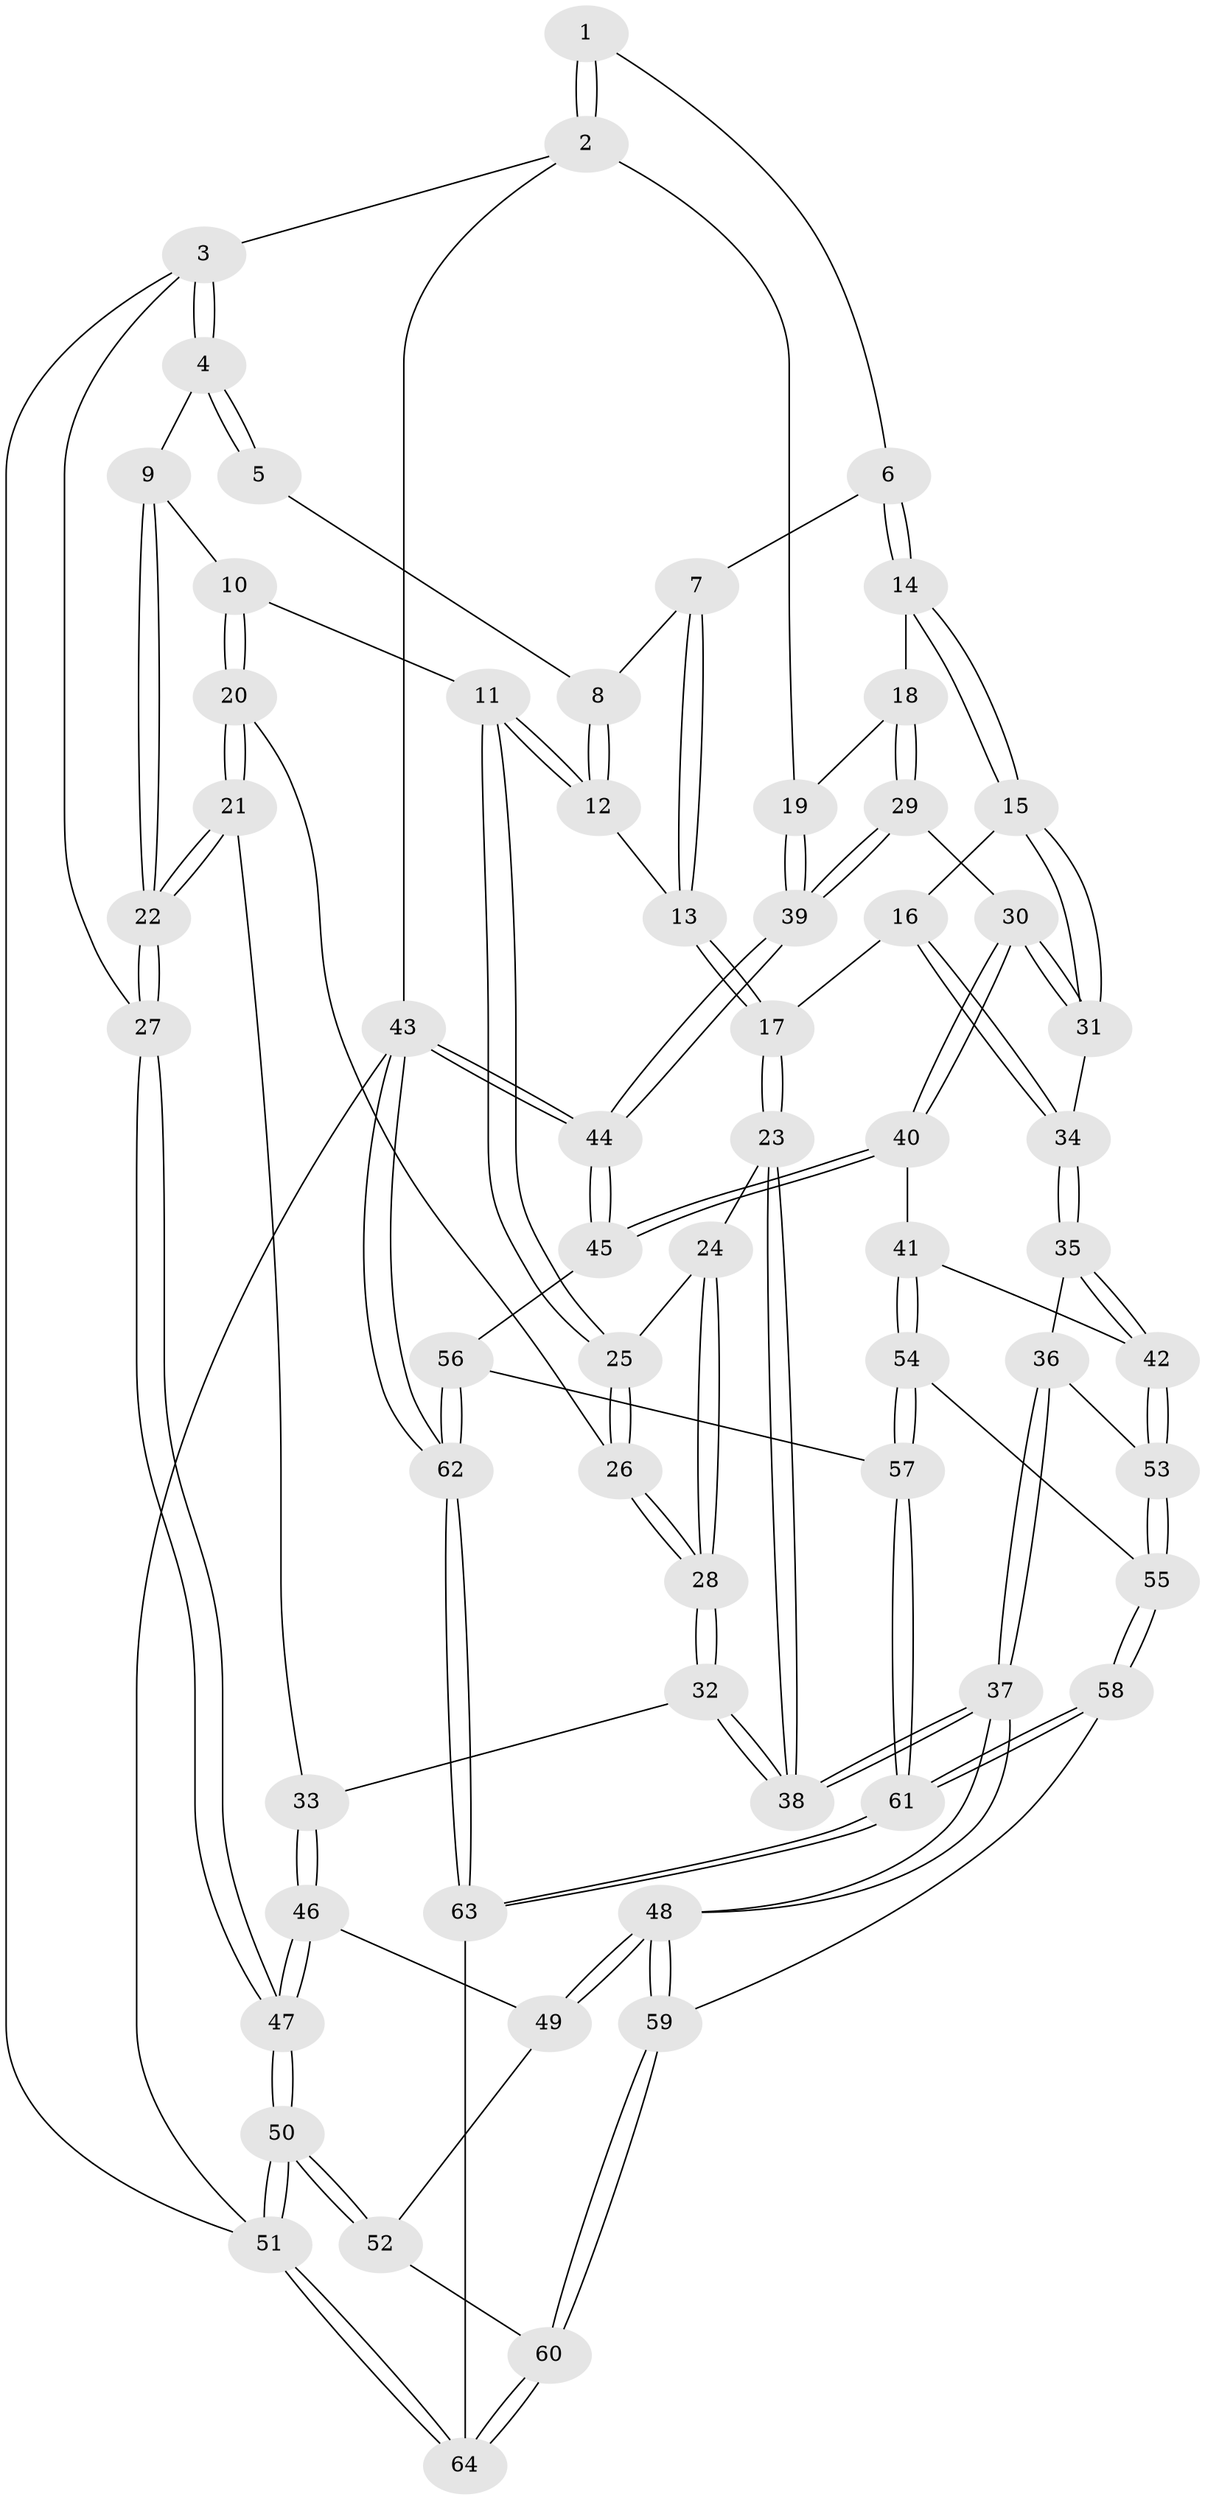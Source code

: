 // coarse degree distribution, {4: 0.5945945945945946, 5: 0.24324324324324326, 3: 0.08108108108108109, 6: 0.08108108108108109}
// Generated by graph-tools (version 1.1) at 2025/24/03/03/25 07:24:32]
// undirected, 64 vertices, 157 edges
graph export_dot {
graph [start="1"]
  node [color=gray90,style=filled];
  1 [pos="+0.5262631651555434+0"];
  2 [pos="+1+0"];
  3 [pos="+0+0"];
  4 [pos="+0+0"];
  5 [pos="+0.357153700970576+0"];
  6 [pos="+0.6268779337206215+0.1054822241511499"];
  7 [pos="+0.45185935975376984+0.16094347460089162"];
  8 [pos="+0.3442452421438178+0"];
  9 [pos="+0.13795530835111247+0.20339526495779714"];
  10 [pos="+0.17621409756177775+0.21966370766802495"];
  11 [pos="+0.2570946008347048+0.21886879915554572"];
  12 [pos="+0.2620278728377606+0.21360728844983684"];
  13 [pos="+0.4505468931145524+0.2373000604020322"];
  14 [pos="+0.69806030919097+0.21872944436716735"];
  15 [pos="+0.6537231763220682+0.259796832919014"];
  16 [pos="+0.5903969881594048+0.30249239515207854"];
  17 [pos="+0.5389104524911742+0.3204412143216913"];
  18 [pos="+0.796753998889671+0.22227384810725573"];
  19 [pos="+1+0"];
  20 [pos="+0.11580071174486045+0.3710009180706875"];
  21 [pos="+0.11564326241020441+0.37110318338952086"];
  22 [pos="+0+0.4162856155681178"];
  23 [pos="+0.4834353796072852+0.3887274074617143"];
  24 [pos="+0.2834388484467858+0.31380845399548773"];
  25 [pos="+0.2832634107679072+0.3133207827420305"];
  26 [pos="+0.13391025717602953+0.3759766834037292"];
  27 [pos="+0+0.42700666929452297"];
  28 [pos="+0.2554627436668942+0.4300271921818227"];
  29 [pos="+0.8937005424514+0.4136057499784399"];
  30 [pos="+0.8330411358093175+0.49611646049306984"];
  31 [pos="+0.7143491487725433+0.4690709356822023"];
  32 [pos="+0.2622037336218737+0.4860791988999433"];
  33 [pos="+0.16106490288236797+0.5353456869874533"];
  34 [pos="+0.6520485786915661+0.4912979115492219"];
  35 [pos="+0.6153001596260635+0.5584349912176758"];
  36 [pos="+0.513601204212408+0.5881209311113429"];
  37 [pos="+0.4410390274037295+0.5754020176254958"];
  38 [pos="+0.44008328101502486+0.5730767654263976"];
  39 [pos="+1+0.47468929894851725"];
  40 [pos="+0.8066762817319456+0.608019910295935"];
  41 [pos="+0.7771128101664504+0.6223356446479266"];
  42 [pos="+0.7765839359924559+0.6221980204620432"];
  43 [pos="+1+1"];
  44 [pos="+1+0.6876264903295815"];
  45 [pos="+0.8742803589554291+0.6569716778124839"];
  46 [pos="+0.11025329449478785+0.5788155734595101"];
  47 [pos="+0+0.6317291388003029"];
  48 [pos="+0.3935389861955499+0.6847031997050624"];
  49 [pos="+0.20844149881303492+0.6651365938726147"];
  50 [pos="+0+0.8302579883821142"];
  51 [pos="+0+1"];
  52 [pos="+0.186283353301874+0.7533970103889353"];
  53 [pos="+0.596663283298368+0.685953211794716"];
  54 [pos="+0.7283478053246454+0.735877129790136"];
  55 [pos="+0.612456743992166+0.7162545383143377"];
  56 [pos="+0.8604142145672501+0.8382261835036939"];
  57 [pos="+0.7369675899182507+0.787472201249436"];
  58 [pos="+0.5703117597650657+0.8436734685860476"];
  59 [pos="+0.3918702785557109+0.7832729996086367"];
  60 [pos="+0.3243282402841841+0.8768796483816423"];
  61 [pos="+0.6265961605925003+0.904525908182748"];
  62 [pos="+1+1"];
  63 [pos="+0.6661850032054425+1"];
  64 [pos="+0.2310277556977568+1"];
  1 -- 2;
  1 -- 2;
  1 -- 6;
  2 -- 3;
  2 -- 19;
  2 -- 43;
  3 -- 4;
  3 -- 4;
  3 -- 27;
  3 -- 51;
  4 -- 5;
  4 -- 5;
  4 -- 9;
  5 -- 8;
  6 -- 7;
  6 -- 14;
  6 -- 14;
  7 -- 8;
  7 -- 13;
  7 -- 13;
  8 -- 12;
  8 -- 12;
  9 -- 10;
  9 -- 22;
  9 -- 22;
  10 -- 11;
  10 -- 20;
  10 -- 20;
  11 -- 12;
  11 -- 12;
  11 -- 25;
  11 -- 25;
  12 -- 13;
  13 -- 17;
  13 -- 17;
  14 -- 15;
  14 -- 15;
  14 -- 18;
  15 -- 16;
  15 -- 31;
  15 -- 31;
  16 -- 17;
  16 -- 34;
  16 -- 34;
  17 -- 23;
  17 -- 23;
  18 -- 19;
  18 -- 29;
  18 -- 29;
  19 -- 39;
  19 -- 39;
  20 -- 21;
  20 -- 21;
  20 -- 26;
  21 -- 22;
  21 -- 22;
  21 -- 33;
  22 -- 27;
  22 -- 27;
  23 -- 24;
  23 -- 38;
  23 -- 38;
  24 -- 25;
  24 -- 28;
  24 -- 28;
  25 -- 26;
  25 -- 26;
  26 -- 28;
  26 -- 28;
  27 -- 47;
  27 -- 47;
  28 -- 32;
  28 -- 32;
  29 -- 30;
  29 -- 39;
  29 -- 39;
  30 -- 31;
  30 -- 31;
  30 -- 40;
  30 -- 40;
  31 -- 34;
  32 -- 33;
  32 -- 38;
  32 -- 38;
  33 -- 46;
  33 -- 46;
  34 -- 35;
  34 -- 35;
  35 -- 36;
  35 -- 42;
  35 -- 42;
  36 -- 37;
  36 -- 37;
  36 -- 53;
  37 -- 38;
  37 -- 38;
  37 -- 48;
  37 -- 48;
  39 -- 44;
  39 -- 44;
  40 -- 41;
  40 -- 45;
  40 -- 45;
  41 -- 42;
  41 -- 54;
  41 -- 54;
  42 -- 53;
  42 -- 53;
  43 -- 44;
  43 -- 44;
  43 -- 62;
  43 -- 62;
  43 -- 51;
  44 -- 45;
  44 -- 45;
  45 -- 56;
  46 -- 47;
  46 -- 47;
  46 -- 49;
  47 -- 50;
  47 -- 50;
  48 -- 49;
  48 -- 49;
  48 -- 59;
  48 -- 59;
  49 -- 52;
  50 -- 51;
  50 -- 51;
  50 -- 52;
  50 -- 52;
  51 -- 64;
  51 -- 64;
  52 -- 60;
  53 -- 55;
  53 -- 55;
  54 -- 55;
  54 -- 57;
  54 -- 57;
  55 -- 58;
  55 -- 58;
  56 -- 57;
  56 -- 62;
  56 -- 62;
  57 -- 61;
  57 -- 61;
  58 -- 59;
  58 -- 61;
  58 -- 61;
  59 -- 60;
  59 -- 60;
  60 -- 64;
  60 -- 64;
  61 -- 63;
  61 -- 63;
  62 -- 63;
  62 -- 63;
  63 -- 64;
}

